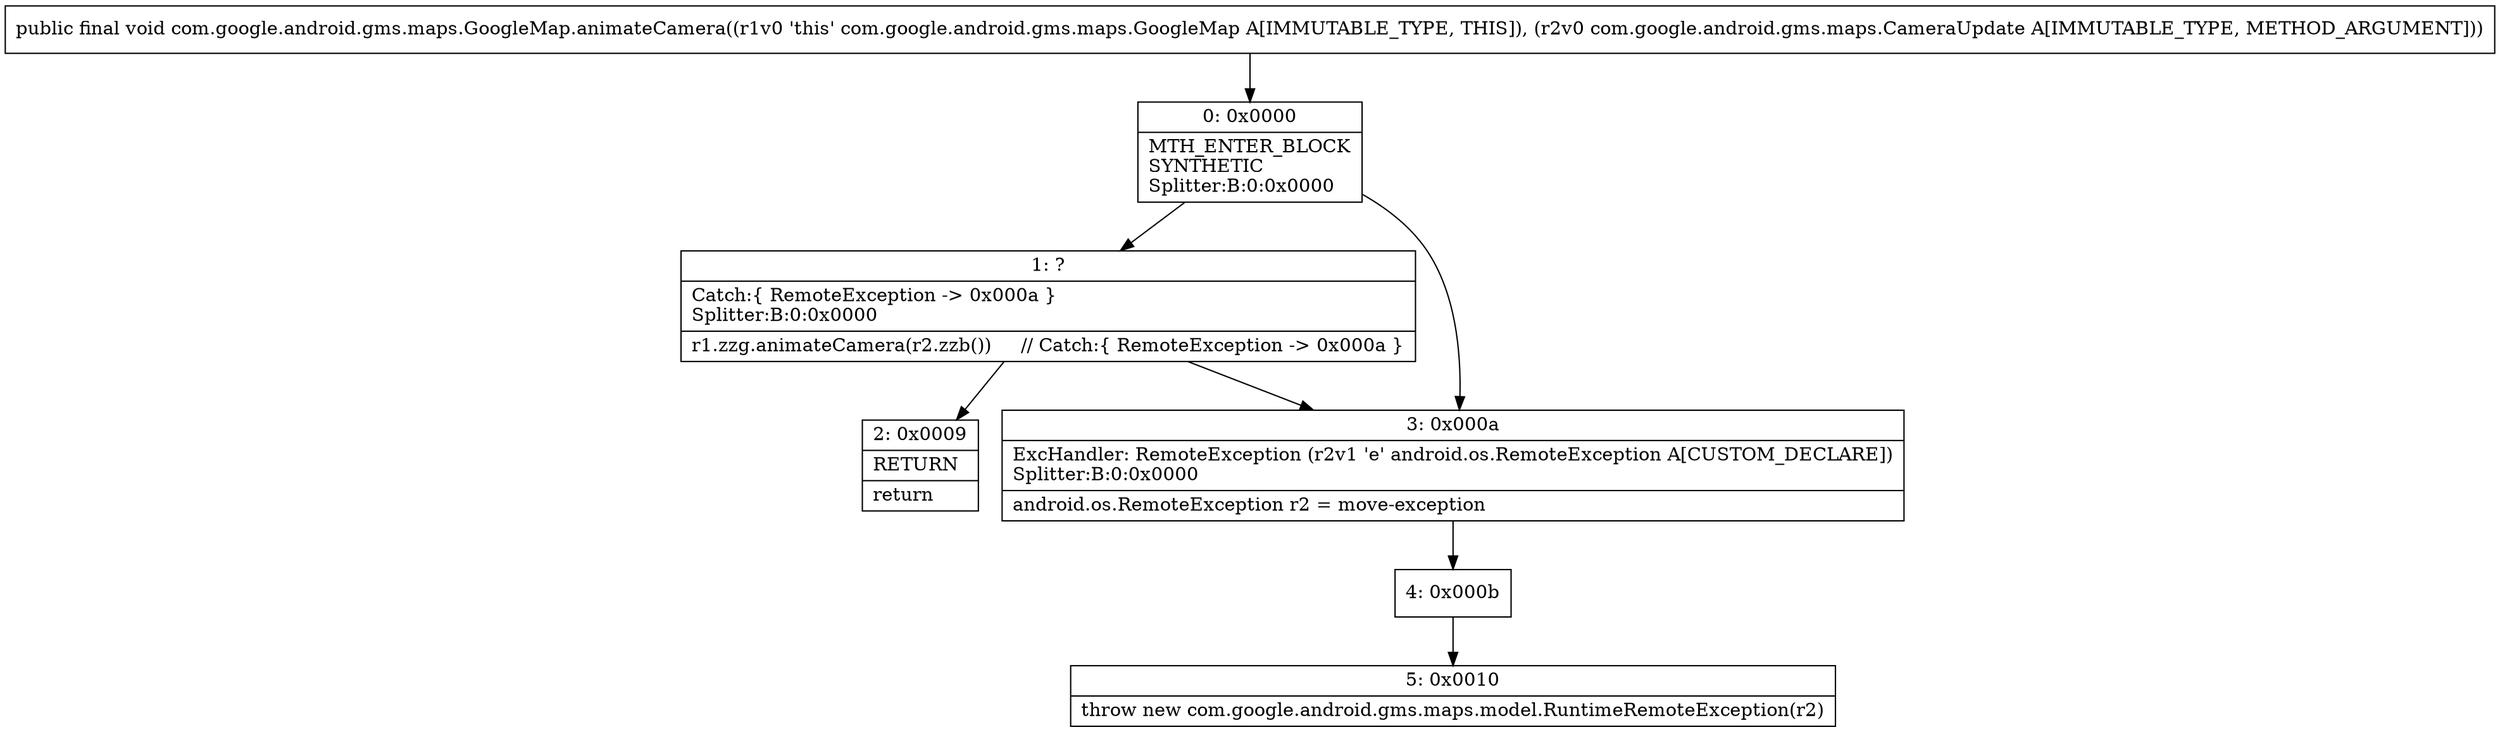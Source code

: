 digraph "CFG forcom.google.android.gms.maps.GoogleMap.animateCamera(Lcom\/google\/android\/gms\/maps\/CameraUpdate;)V" {
Node_0 [shape=record,label="{0\:\ 0x0000|MTH_ENTER_BLOCK\lSYNTHETIC\lSplitter:B:0:0x0000\l}"];
Node_1 [shape=record,label="{1\:\ ?|Catch:\{ RemoteException \-\> 0x000a \}\lSplitter:B:0:0x0000\l|r1.zzg.animateCamera(r2.zzb())     \/\/ Catch:\{ RemoteException \-\> 0x000a \}\l}"];
Node_2 [shape=record,label="{2\:\ 0x0009|RETURN\l|return\l}"];
Node_3 [shape=record,label="{3\:\ 0x000a|ExcHandler: RemoteException (r2v1 'e' android.os.RemoteException A[CUSTOM_DECLARE])\lSplitter:B:0:0x0000\l|android.os.RemoteException r2 = move\-exception\l}"];
Node_4 [shape=record,label="{4\:\ 0x000b}"];
Node_5 [shape=record,label="{5\:\ 0x0010|throw new com.google.android.gms.maps.model.RuntimeRemoteException(r2)\l}"];
MethodNode[shape=record,label="{public final void com.google.android.gms.maps.GoogleMap.animateCamera((r1v0 'this' com.google.android.gms.maps.GoogleMap A[IMMUTABLE_TYPE, THIS]), (r2v0 com.google.android.gms.maps.CameraUpdate A[IMMUTABLE_TYPE, METHOD_ARGUMENT])) }"];
MethodNode -> Node_0;
Node_0 -> Node_1;
Node_0 -> Node_3;
Node_1 -> Node_2;
Node_1 -> Node_3;
Node_3 -> Node_4;
Node_4 -> Node_5;
}

